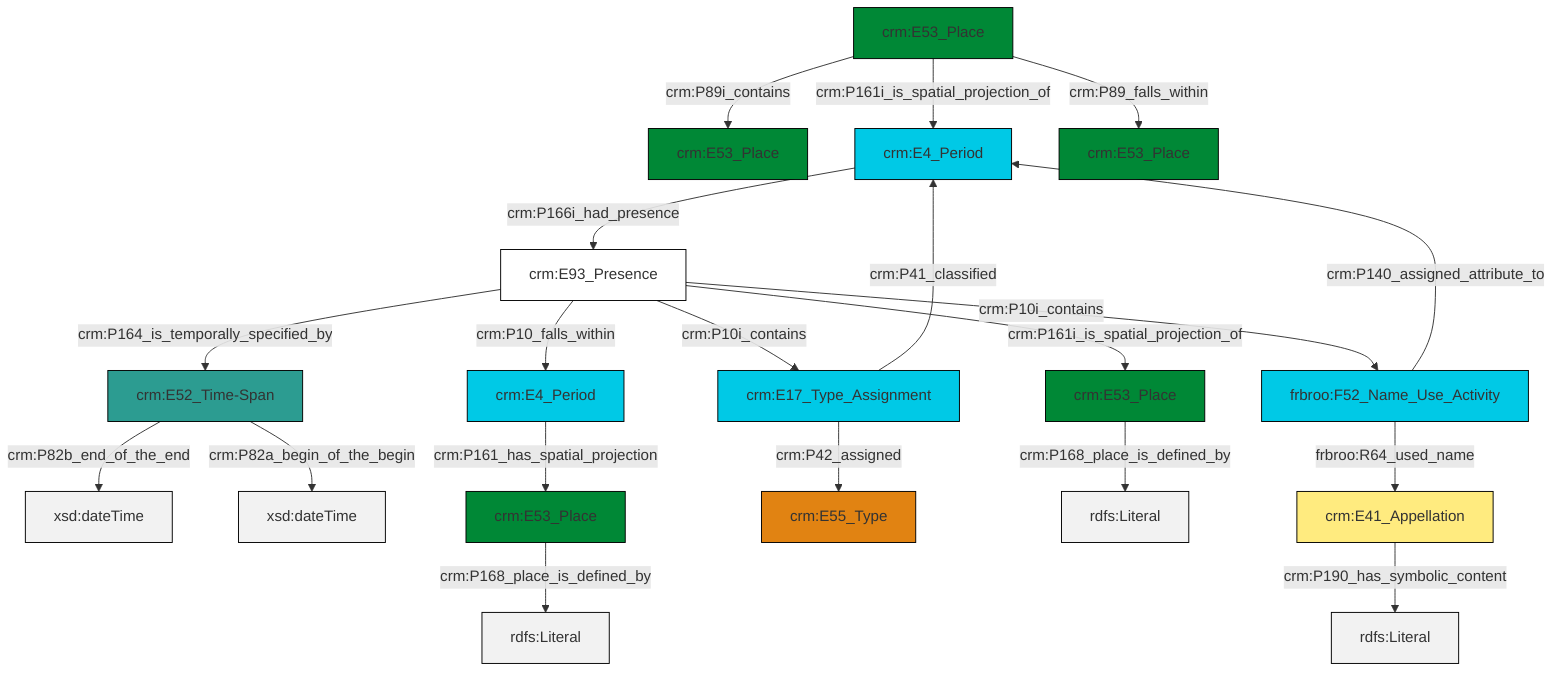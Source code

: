 graph TD
classDef Literal fill:#f2f2f2,stroke:#000000;
classDef CRM_Entity fill:#FFFFFF,stroke:#000000;
classDef Temporal_Entity fill:#00C9E6, stroke:#000000;
classDef Type fill:#E18312, stroke:#000000;
classDef Time-Span fill:#2C9C91, stroke:#000000;
classDef Appellation fill:#FFEB7F, stroke:#000000;
classDef Place fill:#008836, stroke:#000000;
classDef Persistent_Item fill:#B266B2, stroke:#000000;
classDef Conceptual_Object fill:#FFD700, stroke:#000000;
classDef Physical_Thing fill:#D2B48C, stroke:#000000;
classDef Actor fill:#f58aad, stroke:#000000;
classDef PC_Classes fill:#4ce600, stroke:#000000;
classDef Multi fill:#cccccc,stroke:#000000;

4["crm:E53_Place"]:::Place -->|crm:P89i_contains| 5["crm:E53_Place"]:::Place
0["crm:E52_Time-Span"]:::Time-Span -->|crm:P82b_end_of_the_end| 6[xsd:dateTime]:::Literal
7["frbroo:F52_Name_Use_Activity"]:::Temporal_Entity -->|crm:P140_assigned_attribute_to| 8["crm:E4_Period"]:::Temporal_Entity
0["crm:E52_Time-Span"]:::Time-Span -->|crm:P82a_begin_of_the_begin| 9[xsd:dateTime]:::Literal
4["crm:E53_Place"]:::Place -->|crm:P89_falls_within| 10["crm:E53_Place"]:::Place
17["crm:E93_Presence"]:::CRM_Entity -->|crm:P161i_is_spatial_projection_of| 2["crm:E53_Place"]:::Place
7["frbroo:F52_Name_Use_Activity"]:::Temporal_Entity -->|frbroo:R64_used_name| 14["crm:E41_Appellation"]:::Appellation
19["crm:E17_Type_Assignment"]:::Temporal_Entity -->|crm:P41_classified| 8["crm:E4_Period"]:::Temporal_Entity
4["crm:E53_Place"]:::Place -->|crm:P161i_is_spatial_projection_of| 8["crm:E4_Period"]:::Temporal_Entity
14["crm:E41_Appellation"]:::Appellation -->|crm:P190_has_symbolic_content| 20[rdfs:Literal]:::Literal
19["crm:E17_Type_Assignment"]:::Temporal_Entity -->|crm:P42_assigned| 21["crm:E55_Type"]:::Type
17["crm:E93_Presence"]:::CRM_Entity -->|crm:P164_is_temporally_specified_by| 0["crm:E52_Time-Span"]:::Time-Span
2["crm:E53_Place"]:::Place -->|crm:P168_place_is_defined_by| 22[rdfs:Literal]:::Literal
17["crm:E93_Presence"]:::CRM_Entity -->|crm:P10i_contains| 19["crm:E17_Type_Assignment"]:::Temporal_Entity
17["crm:E93_Presence"]:::CRM_Entity -->|crm:P10_falls_within| 11["crm:E4_Period"]:::Temporal_Entity
17["crm:E93_Presence"]:::CRM_Entity -->|crm:P10i_contains| 7["frbroo:F52_Name_Use_Activity"]:::Temporal_Entity
8["crm:E4_Period"]:::Temporal_Entity -->|crm:P166i_had_presence| 17["crm:E93_Presence"]:::CRM_Entity
11["crm:E4_Period"]:::Temporal_Entity -->|crm:P161_has_spatial_projection| 28["crm:E53_Place"]:::Place
28["crm:E53_Place"]:::Place -->|crm:P168_place_is_defined_by| 29[rdfs:Literal]:::Literal